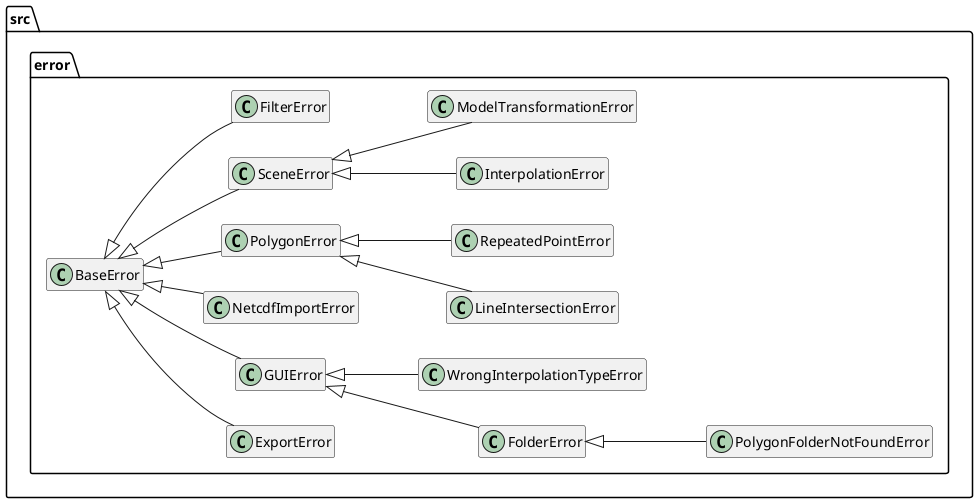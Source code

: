 @startuml

left to right direction

!startsub INTERNAL
package src.error {
    class src.error.BaseError
    class src.error.ExportError
    class src.error.FolderError
    class src.error.GUIError
    class src.error.InterpolationError
    class src.error.LineIntersectionError
    class src.error.ModelTransformationError
    class src.error.NetcdfImportError
    class src.error.PolygonError
    class src.error.PolygonFolderNotFoundError
    class src.error.RepeatedPointError
    class src.error.SceneError
    class src.error.WrongInterpolationTypeError
    class src.error.FilterError
}

src.error.BaseError <|-- src.error.SceneError
src.error.BaseError <|-- src.error.PolygonError
src.error.BaseError <|-- src.error.ExportError
src.error.BaseError <|-- src.error.GUIError
src.error.BaseError <|-- src.error.NetcdfImportError
src.error.BaseError <|-- src.error.FilterError

src.error.PolygonError <|-- src.error.RepeatedPointError
src.error.PolygonError <|-- src.error.LineIntersectionError
src.error.GUIError <|-- src.error.WrongInterpolationTypeError
src.error.GUIError <|-- src.error.FolderError
src.error.FolderError <|-- src.error.PolygonFolderNotFoundError
src.error.SceneError <|-- src.error.ModelTransformationError
src.error.SceneError <|-- src.error.InterpolationError
!endsub

!startsub EXTERNAL

!endsub
hide members

@enduml